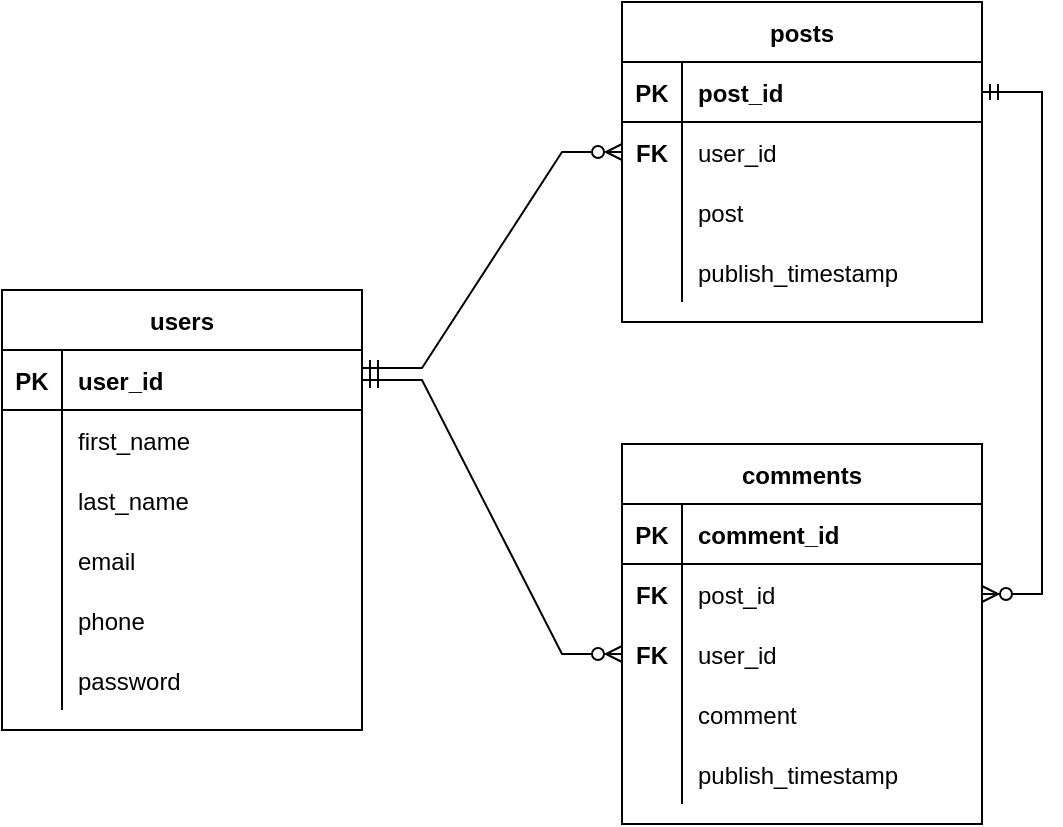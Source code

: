 <mxfile version="17.4.5" type="device"><diagram id="-6XiJxN4c2N0jihHhqkD" name="Page-1"><mxGraphModel dx="1330" dy="610" grid="0" gridSize="10" guides="1" tooltips="1" connect="1" arrows="1" fold="1" page="1" pageScale="1" pageWidth="850" pageHeight="1100" math="0" shadow="0"><root><mxCell id="0"/><mxCell id="1" parent="0"/><mxCell id="V0OepgMw9EWjNOZ25D2S-14" value="users" style="shape=table;startSize=30;container=1;collapsible=1;childLayout=tableLayout;fixedRows=1;rowLines=0;fontStyle=1;align=center;resizeLast=1;" vertex="1" parent="1"><mxGeometry x="43" y="238" width="180" height="220" as="geometry"/></mxCell><mxCell id="V0OepgMw9EWjNOZ25D2S-15" value="" style="shape=tableRow;horizontal=0;startSize=0;swimlaneHead=0;swimlaneBody=0;fillColor=none;collapsible=0;dropTarget=0;points=[[0,0.5],[1,0.5]];portConstraint=eastwest;top=0;left=0;right=0;bottom=1;" vertex="1" parent="V0OepgMw9EWjNOZ25D2S-14"><mxGeometry y="30" width="180" height="30" as="geometry"/></mxCell><mxCell id="V0OepgMw9EWjNOZ25D2S-16" value="PK" style="shape=partialRectangle;connectable=0;fillColor=none;top=0;left=0;bottom=0;right=0;fontStyle=1;overflow=hidden;" vertex="1" parent="V0OepgMw9EWjNOZ25D2S-15"><mxGeometry width="30" height="30" as="geometry"><mxRectangle width="30" height="30" as="alternateBounds"/></mxGeometry></mxCell><mxCell id="V0OepgMw9EWjNOZ25D2S-17" value="user_id" style="shape=partialRectangle;connectable=0;fillColor=none;top=0;left=0;bottom=0;right=0;align=left;spacingLeft=6;fontStyle=1;overflow=hidden;" vertex="1" parent="V0OepgMw9EWjNOZ25D2S-15"><mxGeometry x="30" width="150" height="30" as="geometry"><mxRectangle width="150" height="30" as="alternateBounds"/></mxGeometry></mxCell><mxCell id="V0OepgMw9EWjNOZ25D2S-18" value="" style="shape=tableRow;horizontal=0;startSize=0;swimlaneHead=0;swimlaneBody=0;fillColor=none;collapsible=0;dropTarget=0;points=[[0,0.5],[1,0.5]];portConstraint=eastwest;top=0;left=0;right=0;bottom=0;" vertex="1" parent="V0OepgMw9EWjNOZ25D2S-14"><mxGeometry y="60" width="180" height="30" as="geometry"/></mxCell><mxCell id="V0OepgMw9EWjNOZ25D2S-19" value="" style="shape=partialRectangle;connectable=0;fillColor=none;top=0;left=0;bottom=0;right=0;editable=1;overflow=hidden;" vertex="1" parent="V0OepgMw9EWjNOZ25D2S-18"><mxGeometry width="30" height="30" as="geometry"><mxRectangle width="30" height="30" as="alternateBounds"/></mxGeometry></mxCell><mxCell id="V0OepgMw9EWjNOZ25D2S-20" value="first_name" style="shape=partialRectangle;connectable=0;fillColor=none;top=0;left=0;bottom=0;right=0;align=left;spacingLeft=6;overflow=hidden;" vertex="1" parent="V0OepgMw9EWjNOZ25D2S-18"><mxGeometry x="30" width="150" height="30" as="geometry"><mxRectangle width="150" height="30" as="alternateBounds"/></mxGeometry></mxCell><mxCell id="V0OepgMw9EWjNOZ25D2S-21" value="" style="shape=tableRow;horizontal=0;startSize=0;swimlaneHead=0;swimlaneBody=0;fillColor=none;collapsible=0;dropTarget=0;points=[[0,0.5],[1,0.5]];portConstraint=eastwest;top=0;left=0;right=0;bottom=0;" vertex="1" parent="V0OepgMw9EWjNOZ25D2S-14"><mxGeometry y="90" width="180" height="30" as="geometry"/></mxCell><mxCell id="V0OepgMw9EWjNOZ25D2S-22" value="" style="shape=partialRectangle;connectable=0;fillColor=none;top=0;left=0;bottom=0;right=0;editable=1;overflow=hidden;" vertex="1" parent="V0OepgMw9EWjNOZ25D2S-21"><mxGeometry width="30" height="30" as="geometry"><mxRectangle width="30" height="30" as="alternateBounds"/></mxGeometry></mxCell><mxCell id="V0OepgMw9EWjNOZ25D2S-23" value="last_name" style="shape=partialRectangle;connectable=0;fillColor=none;top=0;left=0;bottom=0;right=0;align=left;spacingLeft=6;overflow=hidden;" vertex="1" parent="V0OepgMw9EWjNOZ25D2S-21"><mxGeometry x="30" width="150" height="30" as="geometry"><mxRectangle width="150" height="30" as="alternateBounds"/></mxGeometry></mxCell><mxCell id="V0OepgMw9EWjNOZ25D2S-34" value="" style="shape=tableRow;horizontal=0;startSize=0;swimlaneHead=0;swimlaneBody=0;fillColor=none;collapsible=0;dropTarget=0;points=[[0,0.5],[1,0.5]];portConstraint=eastwest;top=0;left=0;right=0;bottom=0;" vertex="1" parent="V0OepgMw9EWjNOZ25D2S-14"><mxGeometry y="120" width="180" height="30" as="geometry"/></mxCell><mxCell id="V0OepgMw9EWjNOZ25D2S-35" value="" style="shape=partialRectangle;connectable=0;fillColor=none;top=0;left=0;bottom=0;right=0;editable=1;overflow=hidden;" vertex="1" parent="V0OepgMw9EWjNOZ25D2S-34"><mxGeometry width="30" height="30" as="geometry"><mxRectangle width="30" height="30" as="alternateBounds"/></mxGeometry></mxCell><mxCell id="V0OepgMw9EWjNOZ25D2S-36" value="email" style="shape=partialRectangle;connectable=0;fillColor=none;top=0;left=0;bottom=0;right=0;align=left;spacingLeft=6;overflow=hidden;" vertex="1" parent="V0OepgMw9EWjNOZ25D2S-34"><mxGeometry x="30" width="150" height="30" as="geometry"><mxRectangle width="150" height="30" as="alternateBounds"/></mxGeometry></mxCell><mxCell id="V0OepgMw9EWjNOZ25D2S-24" value="" style="shape=tableRow;horizontal=0;startSize=0;swimlaneHead=0;swimlaneBody=0;fillColor=none;collapsible=0;dropTarget=0;points=[[0,0.5],[1,0.5]];portConstraint=eastwest;top=0;left=0;right=0;bottom=0;" vertex="1" parent="V0OepgMw9EWjNOZ25D2S-14"><mxGeometry y="150" width="180" height="30" as="geometry"/></mxCell><mxCell id="V0OepgMw9EWjNOZ25D2S-25" value="" style="shape=partialRectangle;connectable=0;fillColor=none;top=0;left=0;bottom=0;right=0;editable=1;overflow=hidden;" vertex="1" parent="V0OepgMw9EWjNOZ25D2S-24"><mxGeometry width="30" height="30" as="geometry"><mxRectangle width="30" height="30" as="alternateBounds"/></mxGeometry></mxCell><mxCell id="V0OepgMw9EWjNOZ25D2S-26" value="phone" style="shape=partialRectangle;connectable=0;fillColor=none;top=0;left=0;bottom=0;right=0;align=left;spacingLeft=6;overflow=hidden;" vertex="1" parent="V0OepgMw9EWjNOZ25D2S-24"><mxGeometry x="30" width="150" height="30" as="geometry"><mxRectangle width="150" height="30" as="alternateBounds"/></mxGeometry></mxCell><mxCell id="V0OepgMw9EWjNOZ25D2S-28" value="" style="shape=tableRow;horizontal=0;startSize=0;swimlaneHead=0;swimlaneBody=0;fillColor=none;collapsible=0;dropTarget=0;points=[[0,0.5],[1,0.5]];portConstraint=eastwest;top=0;left=0;right=0;bottom=0;" vertex="1" parent="V0OepgMw9EWjNOZ25D2S-14"><mxGeometry y="180" width="180" height="30" as="geometry"/></mxCell><mxCell id="V0OepgMw9EWjNOZ25D2S-29" value="" style="shape=partialRectangle;connectable=0;fillColor=none;top=0;left=0;bottom=0;right=0;editable=1;overflow=hidden;" vertex="1" parent="V0OepgMw9EWjNOZ25D2S-28"><mxGeometry width="30" height="30" as="geometry"><mxRectangle width="30" height="30" as="alternateBounds"/></mxGeometry></mxCell><mxCell id="V0OepgMw9EWjNOZ25D2S-30" value="password" style="shape=partialRectangle;connectable=0;fillColor=none;top=0;left=0;bottom=0;right=0;align=left;spacingLeft=6;overflow=hidden;" vertex="1" parent="V0OepgMw9EWjNOZ25D2S-28"><mxGeometry x="30" width="150" height="30" as="geometry"><mxRectangle width="150" height="30" as="alternateBounds"/></mxGeometry></mxCell><mxCell id="V0OepgMw9EWjNOZ25D2S-37" value="posts" style="shape=table;startSize=30;container=1;collapsible=1;childLayout=tableLayout;fixedRows=1;rowLines=0;fontStyle=1;align=center;resizeLast=1;" vertex="1" parent="1"><mxGeometry x="353" y="94" width="180" height="160" as="geometry"/></mxCell><mxCell id="V0OepgMw9EWjNOZ25D2S-38" value="" style="shape=tableRow;horizontal=0;startSize=0;swimlaneHead=0;swimlaneBody=0;fillColor=none;collapsible=0;dropTarget=0;points=[[0,0.5],[1,0.5]];portConstraint=eastwest;top=0;left=0;right=0;bottom=1;" vertex="1" parent="V0OepgMw9EWjNOZ25D2S-37"><mxGeometry y="30" width="180" height="30" as="geometry"/></mxCell><mxCell id="V0OepgMw9EWjNOZ25D2S-39" value="PK" style="shape=partialRectangle;connectable=0;fillColor=none;top=0;left=0;bottom=0;right=0;fontStyle=1;overflow=hidden;" vertex="1" parent="V0OepgMw9EWjNOZ25D2S-38"><mxGeometry width="30" height="30" as="geometry"><mxRectangle width="30" height="30" as="alternateBounds"/></mxGeometry></mxCell><mxCell id="V0OepgMw9EWjNOZ25D2S-40" value="post_id" style="shape=partialRectangle;connectable=0;fillColor=none;top=0;left=0;bottom=0;right=0;align=left;spacingLeft=6;fontStyle=1;overflow=hidden;" vertex="1" parent="V0OepgMw9EWjNOZ25D2S-38"><mxGeometry x="30" width="150" height="30" as="geometry"><mxRectangle width="150" height="30" as="alternateBounds"/></mxGeometry></mxCell><mxCell id="V0OepgMw9EWjNOZ25D2S-41" value="" style="shape=tableRow;horizontal=0;startSize=0;swimlaneHead=0;swimlaneBody=0;fillColor=none;collapsible=0;dropTarget=0;points=[[0,0.5],[1,0.5]];portConstraint=eastwest;top=0;left=0;right=0;bottom=0;" vertex="1" parent="V0OepgMw9EWjNOZ25D2S-37"><mxGeometry y="60" width="180" height="30" as="geometry"/></mxCell><mxCell id="V0OepgMw9EWjNOZ25D2S-42" value="FK" style="shape=partialRectangle;connectable=0;fillColor=none;top=0;left=0;bottom=0;right=0;editable=1;overflow=hidden;fontStyle=1" vertex="1" parent="V0OepgMw9EWjNOZ25D2S-41"><mxGeometry width="30" height="30" as="geometry"><mxRectangle width="30" height="30" as="alternateBounds"/></mxGeometry></mxCell><mxCell id="V0OepgMw9EWjNOZ25D2S-43" value="user_id" style="shape=partialRectangle;connectable=0;fillColor=none;top=0;left=0;bottom=0;right=0;align=left;spacingLeft=6;overflow=hidden;" vertex="1" parent="V0OepgMw9EWjNOZ25D2S-41"><mxGeometry x="30" width="150" height="30" as="geometry"><mxRectangle width="150" height="30" as="alternateBounds"/></mxGeometry></mxCell><mxCell id="V0OepgMw9EWjNOZ25D2S-44" value="" style="shape=tableRow;horizontal=0;startSize=0;swimlaneHead=0;swimlaneBody=0;fillColor=none;collapsible=0;dropTarget=0;points=[[0,0.5],[1,0.5]];portConstraint=eastwest;top=0;left=0;right=0;bottom=0;" vertex="1" parent="V0OepgMw9EWjNOZ25D2S-37"><mxGeometry y="90" width="180" height="30" as="geometry"/></mxCell><mxCell id="V0OepgMw9EWjNOZ25D2S-45" value="" style="shape=partialRectangle;connectable=0;fillColor=none;top=0;left=0;bottom=0;right=0;editable=1;overflow=hidden;" vertex="1" parent="V0OepgMw9EWjNOZ25D2S-44"><mxGeometry width="30" height="30" as="geometry"><mxRectangle width="30" height="30" as="alternateBounds"/></mxGeometry></mxCell><mxCell id="V0OepgMw9EWjNOZ25D2S-46" value="post" style="shape=partialRectangle;connectable=0;fillColor=none;top=0;left=0;bottom=0;right=0;align=left;spacingLeft=6;overflow=hidden;" vertex="1" parent="V0OepgMw9EWjNOZ25D2S-44"><mxGeometry x="30" width="150" height="30" as="geometry"><mxRectangle width="150" height="30" as="alternateBounds"/></mxGeometry></mxCell><mxCell id="V0OepgMw9EWjNOZ25D2S-47" value="" style="shape=tableRow;horizontal=0;startSize=0;swimlaneHead=0;swimlaneBody=0;fillColor=none;collapsible=0;dropTarget=0;points=[[0,0.5],[1,0.5]];portConstraint=eastwest;top=0;left=0;right=0;bottom=0;" vertex="1" parent="V0OepgMw9EWjNOZ25D2S-37"><mxGeometry y="120" width="180" height="30" as="geometry"/></mxCell><mxCell id="V0OepgMw9EWjNOZ25D2S-48" value="" style="shape=partialRectangle;connectable=0;fillColor=none;top=0;left=0;bottom=0;right=0;editable=1;overflow=hidden;" vertex="1" parent="V0OepgMw9EWjNOZ25D2S-47"><mxGeometry width="30" height="30" as="geometry"><mxRectangle width="30" height="30" as="alternateBounds"/></mxGeometry></mxCell><mxCell id="V0OepgMw9EWjNOZ25D2S-49" value="publish_timestamp" style="shape=partialRectangle;connectable=0;fillColor=none;top=0;left=0;bottom=0;right=0;align=left;spacingLeft=6;overflow=hidden;" vertex="1" parent="V0OepgMw9EWjNOZ25D2S-47"><mxGeometry x="30" width="150" height="30" as="geometry"><mxRectangle width="150" height="30" as="alternateBounds"/></mxGeometry></mxCell><mxCell id="V0OepgMw9EWjNOZ25D2S-50" value="comments" style="shape=table;startSize=30;container=1;collapsible=1;childLayout=tableLayout;fixedRows=1;rowLines=0;fontStyle=1;align=center;resizeLast=1;" vertex="1" parent="1"><mxGeometry x="353" y="315" width="180" height="190" as="geometry"/></mxCell><mxCell id="V0OepgMw9EWjNOZ25D2S-51" value="" style="shape=tableRow;horizontal=0;startSize=0;swimlaneHead=0;swimlaneBody=0;fillColor=none;collapsible=0;dropTarget=0;points=[[0,0.5],[1,0.5]];portConstraint=eastwest;top=0;left=0;right=0;bottom=1;" vertex="1" parent="V0OepgMw9EWjNOZ25D2S-50"><mxGeometry y="30" width="180" height="30" as="geometry"/></mxCell><mxCell id="V0OepgMw9EWjNOZ25D2S-52" value="PK" style="shape=partialRectangle;connectable=0;fillColor=none;top=0;left=0;bottom=0;right=0;fontStyle=1;overflow=hidden;" vertex="1" parent="V0OepgMw9EWjNOZ25D2S-51"><mxGeometry width="30" height="30" as="geometry"><mxRectangle width="30" height="30" as="alternateBounds"/></mxGeometry></mxCell><mxCell id="V0OepgMw9EWjNOZ25D2S-53" value="comment_id" style="shape=partialRectangle;connectable=0;fillColor=none;top=0;left=0;bottom=0;right=0;align=left;spacingLeft=6;fontStyle=1;overflow=hidden;" vertex="1" parent="V0OepgMw9EWjNOZ25D2S-51"><mxGeometry x="30" width="150" height="30" as="geometry"><mxRectangle width="150" height="30" as="alternateBounds"/></mxGeometry></mxCell><mxCell id="V0OepgMw9EWjNOZ25D2S-54" value="" style="shape=tableRow;horizontal=0;startSize=0;swimlaneHead=0;swimlaneBody=0;fillColor=none;collapsible=0;dropTarget=0;points=[[0,0.5],[1,0.5]];portConstraint=eastwest;top=0;left=0;right=0;bottom=0;" vertex="1" parent="V0OepgMw9EWjNOZ25D2S-50"><mxGeometry y="60" width="180" height="30" as="geometry"/></mxCell><mxCell id="V0OepgMw9EWjNOZ25D2S-55" value="FK" style="shape=partialRectangle;connectable=0;fillColor=none;top=0;left=0;bottom=0;right=0;editable=1;overflow=hidden;fontStyle=1" vertex="1" parent="V0OepgMw9EWjNOZ25D2S-54"><mxGeometry width="30" height="30" as="geometry"><mxRectangle width="30" height="30" as="alternateBounds"/></mxGeometry></mxCell><mxCell id="V0OepgMw9EWjNOZ25D2S-56" value="post_id" style="shape=partialRectangle;connectable=0;fillColor=none;top=0;left=0;bottom=0;right=0;align=left;spacingLeft=6;overflow=hidden;" vertex="1" parent="V0OepgMw9EWjNOZ25D2S-54"><mxGeometry x="30" width="150" height="30" as="geometry"><mxRectangle width="150" height="30" as="alternateBounds"/></mxGeometry></mxCell><mxCell id="V0OepgMw9EWjNOZ25D2S-57" value="" style="shape=tableRow;horizontal=0;startSize=0;swimlaneHead=0;swimlaneBody=0;fillColor=none;collapsible=0;dropTarget=0;points=[[0,0.5],[1,0.5]];portConstraint=eastwest;top=0;left=0;right=0;bottom=0;" vertex="1" parent="V0OepgMw9EWjNOZ25D2S-50"><mxGeometry y="90" width="180" height="30" as="geometry"/></mxCell><mxCell id="V0OepgMw9EWjNOZ25D2S-58" value="FK" style="shape=partialRectangle;connectable=0;fillColor=none;top=0;left=0;bottom=0;right=0;editable=1;overflow=hidden;fontStyle=1" vertex="1" parent="V0OepgMw9EWjNOZ25D2S-57"><mxGeometry width="30" height="30" as="geometry"><mxRectangle width="30" height="30" as="alternateBounds"/></mxGeometry></mxCell><mxCell id="V0OepgMw9EWjNOZ25D2S-59" value="user_id" style="shape=partialRectangle;connectable=0;fillColor=none;top=0;left=0;bottom=0;right=0;align=left;spacingLeft=6;overflow=hidden;" vertex="1" parent="V0OepgMw9EWjNOZ25D2S-57"><mxGeometry x="30" width="150" height="30" as="geometry"><mxRectangle width="150" height="30" as="alternateBounds"/></mxGeometry></mxCell><mxCell id="V0OepgMw9EWjNOZ25D2S-60" value="" style="shape=tableRow;horizontal=0;startSize=0;swimlaneHead=0;swimlaneBody=0;fillColor=none;collapsible=0;dropTarget=0;points=[[0,0.5],[1,0.5]];portConstraint=eastwest;top=0;left=0;right=0;bottom=0;" vertex="1" parent="V0OepgMw9EWjNOZ25D2S-50"><mxGeometry y="120" width="180" height="30" as="geometry"/></mxCell><mxCell id="V0OepgMw9EWjNOZ25D2S-61" value="" style="shape=partialRectangle;connectable=0;fillColor=none;top=0;left=0;bottom=0;right=0;editable=1;overflow=hidden;" vertex="1" parent="V0OepgMw9EWjNOZ25D2S-60"><mxGeometry width="30" height="30" as="geometry"><mxRectangle width="30" height="30" as="alternateBounds"/></mxGeometry></mxCell><mxCell id="V0OepgMw9EWjNOZ25D2S-62" value="comment" style="shape=partialRectangle;connectable=0;fillColor=none;top=0;left=0;bottom=0;right=0;align=left;spacingLeft=6;overflow=hidden;" vertex="1" parent="V0OepgMw9EWjNOZ25D2S-60"><mxGeometry x="30" width="150" height="30" as="geometry"><mxRectangle width="150" height="30" as="alternateBounds"/></mxGeometry></mxCell><mxCell id="V0OepgMw9EWjNOZ25D2S-63" style="shape=tableRow;horizontal=0;startSize=0;swimlaneHead=0;swimlaneBody=0;fillColor=none;collapsible=0;dropTarget=0;points=[[0,0.5],[1,0.5]];portConstraint=eastwest;top=0;left=0;right=0;bottom=0;" vertex="1" parent="V0OepgMw9EWjNOZ25D2S-50"><mxGeometry y="150" width="180" height="30" as="geometry"/></mxCell><mxCell id="V0OepgMw9EWjNOZ25D2S-64" style="shape=partialRectangle;connectable=0;fillColor=none;top=0;left=0;bottom=0;right=0;editable=1;overflow=hidden;" vertex="1" parent="V0OepgMw9EWjNOZ25D2S-63"><mxGeometry width="30" height="30" as="geometry"><mxRectangle width="30" height="30" as="alternateBounds"/></mxGeometry></mxCell><mxCell id="V0OepgMw9EWjNOZ25D2S-65" value="publish_timestamp" style="shape=partialRectangle;connectable=0;fillColor=none;top=0;left=0;bottom=0;right=0;align=left;spacingLeft=6;overflow=hidden;" vertex="1" parent="V0OepgMw9EWjNOZ25D2S-63"><mxGeometry x="30" width="150" height="30" as="geometry"><mxRectangle width="150" height="30" as="alternateBounds"/></mxGeometry></mxCell><mxCell id="V0OepgMw9EWjNOZ25D2S-66" value="" style="edgeStyle=entityRelationEdgeStyle;fontSize=12;html=1;endArrow=ERzeroToMany;startArrow=ERmandOne;rounded=0;entryX=0;entryY=0.5;entryDx=0;entryDy=0;endFill=0;exitX=1;exitY=0.3;exitDx=0;exitDy=0;exitPerimeter=0;" edge="1" parent="1" source="V0OepgMw9EWjNOZ25D2S-15" target="V0OepgMw9EWjNOZ25D2S-41"><mxGeometry width="100" height="100" relative="1" as="geometry"><mxPoint x="225" y="218" as="sourcePoint"/><mxPoint x="583" y="116" as="targetPoint"/></mxGeometry></mxCell><mxCell id="V0OepgMw9EWjNOZ25D2S-67" value="" style="edgeStyle=entityRelationEdgeStyle;fontSize=12;html=1;endArrow=ERzeroToMany;startArrow=ERmandOne;rounded=0;exitX=1;exitY=0.5;exitDx=0;exitDy=0;entryX=1;entryY=0.5;entryDx=0;entryDy=0;" edge="1" parent="1" source="V0OepgMw9EWjNOZ25D2S-38" target="V0OepgMw9EWjNOZ25D2S-54"><mxGeometry width="100" height="100" relative="1" as="geometry"><mxPoint x="581" y="233" as="sourcePoint"/><mxPoint x="681" y="133" as="targetPoint"/></mxGeometry></mxCell><mxCell id="V0OepgMw9EWjNOZ25D2S-68" value="" style="edgeStyle=entityRelationEdgeStyle;fontSize=12;html=1;endArrow=ERzeroToMany;startArrow=ERmandOne;rounded=0;entryX=0;entryY=0.5;entryDx=0;entryDy=0;exitX=1;exitY=0.5;exitDx=0;exitDy=0;" edge="1" parent="1" source="V0OepgMw9EWjNOZ25D2S-15" target="V0OepgMw9EWjNOZ25D2S-57"><mxGeometry width="100" height="100" relative="1" as="geometry"><mxPoint x="230" y="290" as="sourcePoint"/><mxPoint x="474" y="321" as="targetPoint"/></mxGeometry></mxCell></root></mxGraphModel></diagram></mxfile>